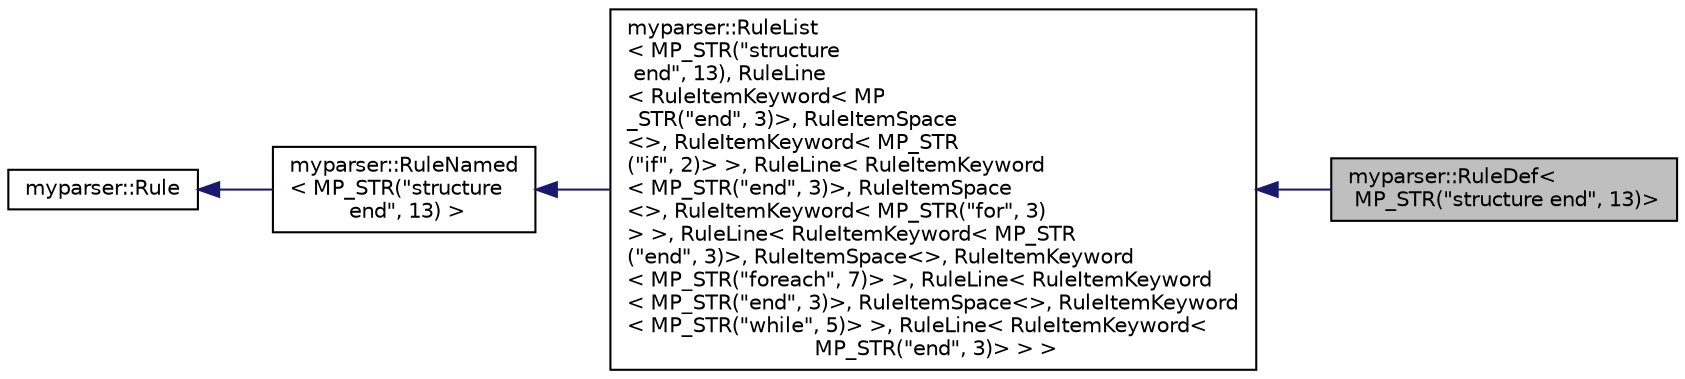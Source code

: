 digraph "myparser::RuleDef&lt; MP_STR(&quot;structure end&quot;, 13)&gt;"
{
  edge [fontname="Helvetica",fontsize="10",labelfontname="Helvetica",labelfontsize="10"];
  node [fontname="Helvetica",fontsize="10",shape=record];
  rankdir="LR";
  Node1 [label="myparser::RuleDef\<\l MP_STR(\"structure end\", 13)\>",height=0.2,width=0.4,color="black", fillcolor="grey75", style="filled" fontcolor="black"];
  Node2 -> Node1 [dir="back",color="midnightblue",fontsize="10",style="solid",fontname="Helvetica"];
  Node2 [label="myparser::RuleList\l\< MP_STR(\"structure\l end\", 13), RuleLine\l\< RuleItemKeyword\< MP\l_STR(\"end\", 3)\>, RuleItemSpace\l\<\>, RuleItemKeyword\< MP_STR\l(\"if\", 2)\> \>, RuleLine\< RuleItemKeyword\l\< MP_STR(\"end\", 3)\>, RuleItemSpace\l\<\>, RuleItemKeyword\< MP_STR(\"for\", 3)\l\> \>, RuleLine\< RuleItemKeyword\< MP_STR\l(\"end\", 3)\>, RuleItemSpace\<\>, RuleItemKeyword\l\< MP_STR(\"foreach\", 7)\> \>, RuleLine\< RuleItemKeyword\l\< MP_STR(\"end\", 3)\>, RuleItemSpace\<\>, RuleItemKeyword\l\< MP_STR(\"while\", 5)\> \>, RuleLine\< RuleItemKeyword\<\l MP_STR(\"end\", 3)\> \> \>",height=0.2,width=0.4,color="black", fillcolor="white", style="filled",URL="$classmyparser_1_1RuleList.html"];
  Node3 -> Node2 [dir="back",color="midnightblue",fontsize="10",style="solid",fontname="Helvetica"];
  Node3 [label="myparser::RuleNamed\l\< MP_STR(\"structure\l end\", 13) \>",height=0.2,width=0.4,color="black", fillcolor="white", style="filled",URL="$classmyparser_1_1RuleNamed.html"];
  Node4 -> Node3 [dir="back",color="midnightblue",fontsize="10",style="solid",fontname="Helvetica"];
  Node4 [label="myparser::Rule",height=0.2,width=0.4,color="black", fillcolor="white", style="filled",URL="$classmyparser_1_1Rule.html"];
}
